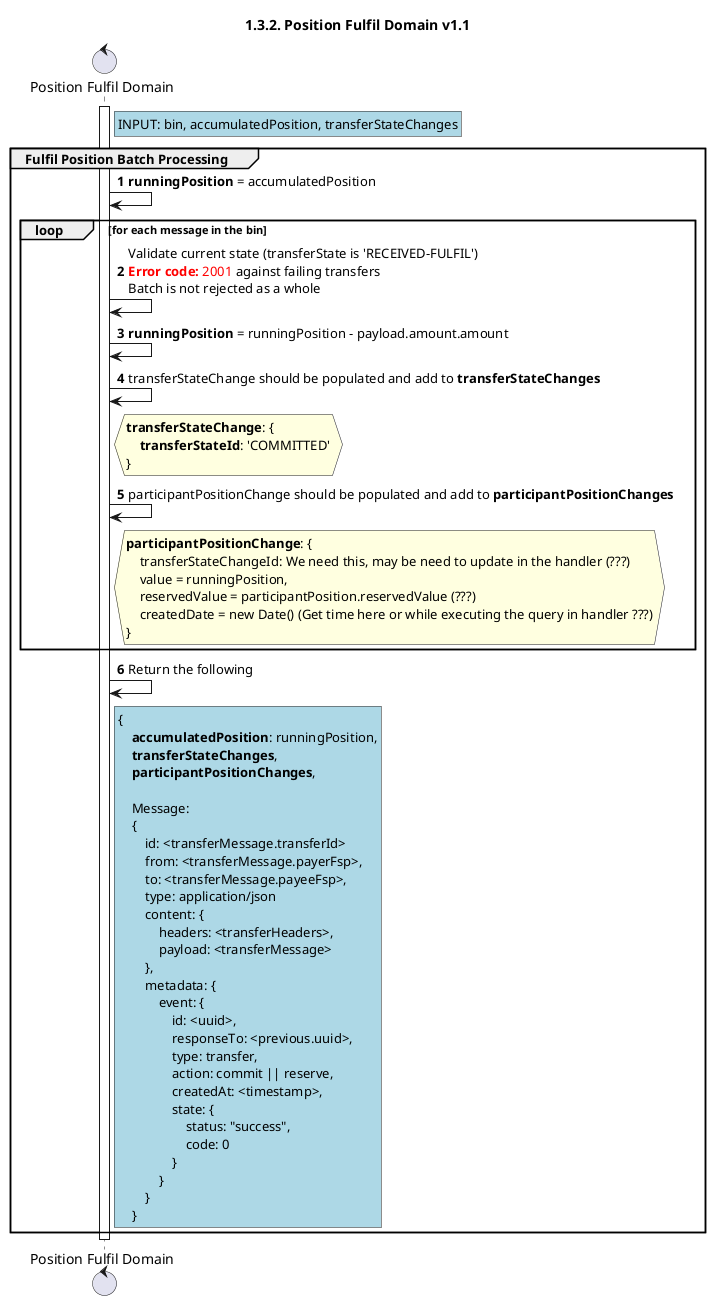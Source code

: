 /'*****
 License
 --------------
 Copyright © 2017 Bill & Melinda Gates Foundation
 The Mojaloop files are made available by the Bill & Melinda Gates Foundation under the Apache License, Version 2.0 (the "License") and you may not use these files except in compliance with the License. You may obtain a copy of the License at
 http://www.apache.org/licenses/LICENSE-2.0
 Unless required by applicable law or agreed to in writing, the Mojaloop files are distributed on an "AS IS" BASIS, WITHOUT WARRANTIES OR CONDITIONS OF ANY KIND, either express or implied. See the License for the specific language governing permissions and limitations under the License.
 Contributors
 --------------
 This is the official list of the Mojaloop project contributors for this file.
 Names of the original copyright holders (individuals or organizations)
 should be listed with a '*' in the first column. People who have
 contributed from an organization can be listed under the organization
 that actually holds the copyright for their contributions (see the
 Gates Foundation organization for an example). Those individuals should have
 their names indented and be marked with a '-'. Email address can be added
 optionally within square brackets <email>.
 * Gates Foundation
 - Name Surname <name.surname@gatesfoundation.com>

 * Georgi Georgiev <georgi.georgiev@modusbox.com>
 * Rajiv Mothilal <rajiv.mothilal@modusbox.com>
 * Miguel de Barros <miguel.debarros@modusbox.com>
 * Valentin Genev <valentin.genev@modusbox.com>
 --------------
 ******'/

@startuml
' declate title
title 1.3.2. Position Fulfil Domain v1.1

autonumber

' Actor Keys:
'   boundary - APIs/Interfaces, etc
'   collections - Kafka Topics
'   control - Kafka Consumers
'   entity - Database Access Objects
'   database - Database Persistence Store

' declare actors
control "Position Fulfil Domain" as DOMAIN_POSITION_FULFIL


' start flow
activate DOMAIN_POSITION_FULFIL
rnote right of DOMAIN_POSITION_FULFIL #lightblue
    INPUT: bin, accumulatedPosition, transferStateChanges
end note
group Fulfil Position Batch Processing
    DOMAIN_POSITION_FULFIL -> DOMAIN_POSITION_FULFIL: **runningPosition** = accumulatedPosition
    loop for each message in the bin
        DOMAIN_POSITION_FULFIL -> DOMAIN_POSITION_FULFIL: Validate current state (transferState is 'RECEIVED-FULFIL')\n<color #FF0000><b>Error code:</b> 2001</color> against failing transfers\nBatch is not rejected as a whole
        DOMAIN_POSITION_FULFIL -> DOMAIN_POSITION_FULFIL: **runningPosition** = runningPosition - payload.amount.amount
        DOMAIN_POSITION_FULFIL -> DOMAIN_POSITION_FULFIL: transferStateChange should be populated and add to **transferStateChanges**
        hnote right of DOMAIN_POSITION_FULFIL #lightyellow
            **transferStateChange**: {
                **transferStateId**: 'COMMITTED'
            }
        end note
        DOMAIN_POSITION_FULFIL -> DOMAIN_POSITION_FULFIL: participantPositionChange should be populated and add to **participantPositionChanges**
        hnote right of DOMAIN_POSITION_FULFIL #lightyellow
            **participantPositionChange**: {
                transferStateChangeId: We need this, may be need to update in the handler (???)
                value = runningPosition,
                reservedValue = participantPosition.reservedValue (???)
                createdDate = new Date() (Get time here or while executing the query in handler ???)
            }
        end note
    end
    DOMAIN_POSITION_FULFIL -> DOMAIN_POSITION_FULFIL: Return the following
    rnote right of DOMAIN_POSITION_FULFIL #lightblue
    {
        **accumulatedPosition**: runningPosition,
        **transferStateChanges**,
        **participantPositionChanges**,

        Message:
        {
            id: <transferMessage.transferId>
            from: <transferMessage.payerFsp>,
            to: <transferMessage.payeeFsp>,
            type: application/json
            content: {
                headers: <transferHeaders>,
                payload: <transferMessage>
            },
            metadata: {
                event: {
                    id: <uuid>,
                    responseTo: <previous.uuid>,
                    type: transfer,
                    action: commit || reserve,
                    createdAt: <timestamp>,
                    state: {
                        status: "success",
                        code: 0
                    }
                }
            }
        }
    end note
end
deactivate DOMAIN_POSITION_FULFIL
@enduml
